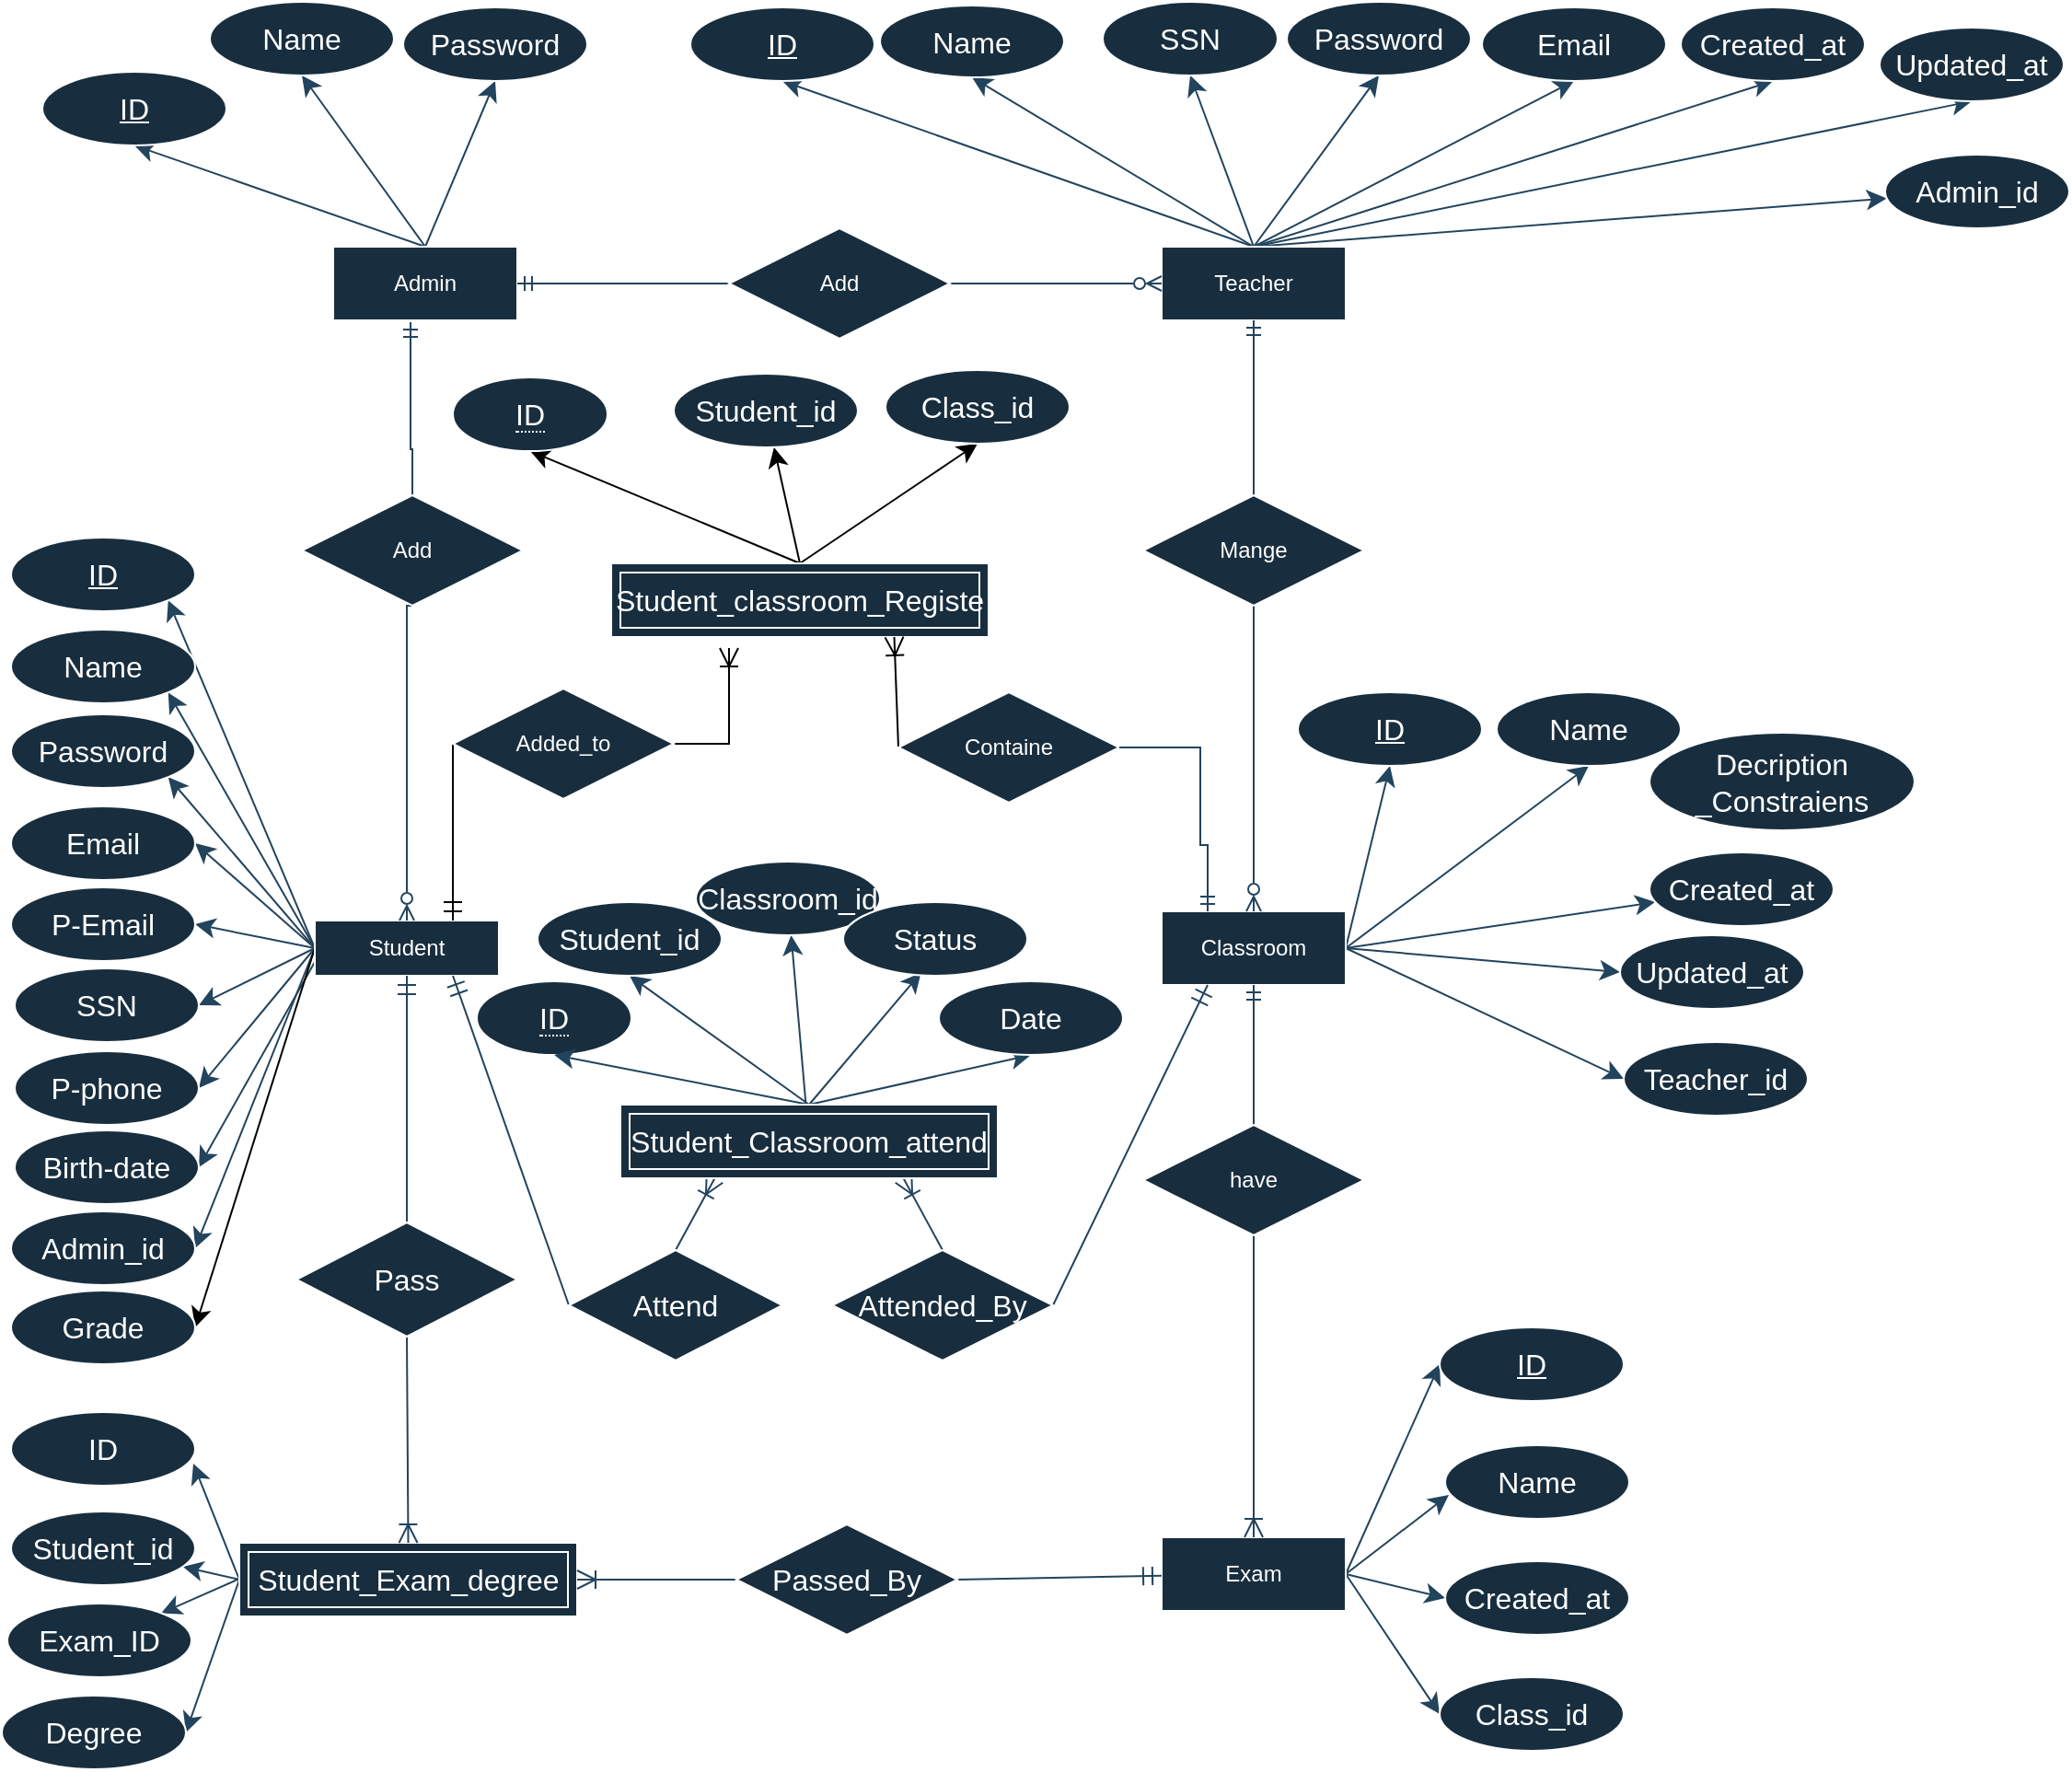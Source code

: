 <mxfile version="21.7.5" type="device">
  <diagram name="Page-1" id="ki80xvuVTA4Wat7xEaxZ">
    <mxGraphModel dx="1264" dy="958" grid="0" gridSize="10" guides="1" tooltips="1" connect="1" arrows="1" fold="1" page="0" pageScale="1" pageWidth="850" pageHeight="1100" math="0" shadow="0">
      <root>
        <mxCell id="0" />
        <mxCell id="1" parent="0" />
        <mxCell id="7leiIgMVlhFr_THYciTA-1" style="edgeStyle=none;curved=1;rounded=0;orthogonalLoop=1;jettySize=auto;html=1;exitX=0.5;exitY=0;exitDx=0;exitDy=0;entryX=0.5;entryY=1;entryDx=0;entryDy=0;fontSize=12;startSize=8;endSize=8;labelBackgroundColor=none;strokeColor=#23445D;fontColor=default;" edge="1" parent="1" source="7leiIgMVlhFr_THYciTA-4" target="7leiIgMVlhFr_THYciTA-48">
          <mxGeometry relative="1" as="geometry">
            <mxPoint x="221" y="-39" as="sourcePoint" />
            <mxPoint x="86" y="-95" as="targetPoint" />
          </mxGeometry>
        </mxCell>
        <mxCell id="7leiIgMVlhFr_THYciTA-2" style="edgeStyle=none;curved=1;rounded=0;orthogonalLoop=1;jettySize=auto;html=1;exitX=0.5;exitY=0;exitDx=0;exitDy=0;fontSize=12;startSize=8;endSize=8;entryX=0.5;entryY=1;entryDx=0;entryDy=0;labelBackgroundColor=none;strokeColor=#23445D;fontColor=default;" edge="1" parent="1" source="7leiIgMVlhFr_THYciTA-4" target="7leiIgMVlhFr_THYciTA-49">
          <mxGeometry relative="1" as="geometry">
            <mxPoint x="176" y="-116" as="targetPoint" />
          </mxGeometry>
        </mxCell>
        <mxCell id="7leiIgMVlhFr_THYciTA-3" style="edgeStyle=none;curved=1;rounded=0;orthogonalLoop=1;jettySize=auto;html=1;exitX=0.5;exitY=0;exitDx=0;exitDy=0;entryX=0.5;entryY=1;entryDx=0;entryDy=0;fontSize=12;startSize=8;endSize=8;labelBackgroundColor=none;strokeColor=#23445D;fontColor=default;" edge="1" parent="1" source="7leiIgMVlhFr_THYciTA-4" target="7leiIgMVlhFr_THYciTA-50">
          <mxGeometry relative="1" as="geometry" />
        </mxCell>
        <mxCell id="7leiIgMVlhFr_THYciTA-4" value="Admin" style="whiteSpace=wrap;html=1;align=center;labelBackgroundColor=none;fillColor=#182E3E;strokeColor=#FFFFFF;fontColor=#FFFFFF;" vertex="1" parent="1">
          <mxGeometry x="160" y="-49" width="100" height="40" as="geometry" />
        </mxCell>
        <mxCell id="7leiIgMVlhFr_THYciTA-5" style="edgeStyle=none;curved=1;rounded=0;orthogonalLoop=1;jettySize=auto;html=1;exitX=0.5;exitY=0;exitDx=0;exitDy=0;entryX=0.5;entryY=1;entryDx=0;entryDy=0;fontSize=12;startSize=8;endSize=8;labelBackgroundColor=none;strokeColor=#23445D;fontColor=default;" edge="1" parent="1" source="7leiIgMVlhFr_THYciTA-13" target="7leiIgMVlhFr_THYciTA-51">
          <mxGeometry relative="1" as="geometry" />
        </mxCell>
        <mxCell id="7leiIgMVlhFr_THYciTA-6" style="edgeStyle=none;curved=1;rounded=0;orthogonalLoop=1;jettySize=auto;html=1;exitX=0.5;exitY=0;exitDx=0;exitDy=0;entryX=0.5;entryY=1;entryDx=0;entryDy=0;fontSize=12;startSize=8;endSize=8;labelBackgroundColor=none;strokeColor=#23445D;fontColor=default;" edge="1" parent="1" source="7leiIgMVlhFr_THYciTA-13" target="7leiIgMVlhFr_THYciTA-52">
          <mxGeometry relative="1" as="geometry" />
        </mxCell>
        <mxCell id="7leiIgMVlhFr_THYciTA-7" style="edgeStyle=none;curved=1;rounded=0;orthogonalLoop=1;jettySize=auto;html=1;exitX=0.5;exitY=0;exitDx=0;exitDy=0;entryX=0.5;entryY=1;entryDx=0;entryDy=0;fontSize=12;startSize=8;endSize=8;labelBackgroundColor=none;strokeColor=#23445D;fontColor=default;" edge="1" parent="1" source="7leiIgMVlhFr_THYciTA-13" target="7leiIgMVlhFr_THYciTA-53">
          <mxGeometry relative="1" as="geometry" />
        </mxCell>
        <mxCell id="7leiIgMVlhFr_THYciTA-8" style="edgeStyle=none;curved=1;rounded=0;orthogonalLoop=1;jettySize=auto;html=1;exitX=0.5;exitY=0;exitDx=0;exitDy=0;entryX=0.5;entryY=1;entryDx=0;entryDy=0;fontSize=12;startSize=8;endSize=8;labelBackgroundColor=none;strokeColor=#23445D;fontColor=default;" edge="1" parent="1" source="7leiIgMVlhFr_THYciTA-13" target="7leiIgMVlhFr_THYciTA-54">
          <mxGeometry relative="1" as="geometry" />
        </mxCell>
        <mxCell id="7leiIgMVlhFr_THYciTA-9" style="edgeStyle=none;curved=1;rounded=0;orthogonalLoop=1;jettySize=auto;html=1;exitX=0.5;exitY=0;exitDx=0;exitDy=0;entryX=0.5;entryY=1;entryDx=0;entryDy=0;fontSize=12;startSize=8;endSize=8;labelBackgroundColor=none;strokeColor=#23445D;fontColor=default;" edge="1" parent="1" source="7leiIgMVlhFr_THYciTA-13" target="7leiIgMVlhFr_THYciTA-55">
          <mxGeometry relative="1" as="geometry" />
        </mxCell>
        <mxCell id="7leiIgMVlhFr_THYciTA-10" style="edgeStyle=none;curved=1;rounded=0;orthogonalLoop=1;jettySize=auto;html=1;exitX=0.5;exitY=0;exitDx=0;exitDy=0;entryX=0.5;entryY=1;entryDx=0;entryDy=0;fontSize=12;startSize=8;endSize=8;labelBackgroundColor=none;strokeColor=#23445D;fontColor=default;" edge="1" parent="1" source="7leiIgMVlhFr_THYciTA-13" target="7leiIgMVlhFr_THYciTA-56">
          <mxGeometry relative="1" as="geometry" />
        </mxCell>
        <mxCell id="7leiIgMVlhFr_THYciTA-11" style="edgeStyle=none;curved=1;rounded=0;orthogonalLoop=1;jettySize=auto;html=1;exitX=0.5;exitY=0;exitDx=0;exitDy=0;fontSize=12;startSize=8;endSize=8;entryX=0.5;entryY=1;entryDx=0;entryDy=0;labelBackgroundColor=none;strokeColor=#23445D;fontColor=default;" edge="1" parent="1" source="7leiIgMVlhFr_THYciTA-13" target="7leiIgMVlhFr_THYciTA-57">
          <mxGeometry relative="1" as="geometry">
            <mxPoint x="1099" y="-138" as="targetPoint" />
          </mxGeometry>
        </mxCell>
        <mxCell id="7leiIgMVlhFr_THYciTA-12" style="edgeStyle=none;curved=1;rounded=0;orthogonalLoop=1;jettySize=auto;html=1;exitX=0.5;exitY=0;exitDx=0;exitDy=0;strokeColor=#23445D;fontSize=12;startSize=8;endSize=8;" edge="1" parent="1" source="7leiIgMVlhFr_THYciTA-13" target="7leiIgMVlhFr_THYciTA-107">
          <mxGeometry relative="1" as="geometry" />
        </mxCell>
        <mxCell id="7leiIgMVlhFr_THYciTA-13" value="Teacher" style="whiteSpace=wrap;html=1;align=center;labelBackgroundColor=none;fillColor=#182E3E;strokeColor=#FFFFFF;fontColor=#FFFFFF;" vertex="1" parent="1">
          <mxGeometry x="610" y="-49" width="100" height="40" as="geometry" />
        </mxCell>
        <mxCell id="7leiIgMVlhFr_THYciTA-14" style="edgeStyle=none;curved=1;rounded=0;orthogonalLoop=1;jettySize=auto;html=1;exitX=0;exitY=0.5;exitDx=0;exitDy=0;entryX=1;entryY=1;entryDx=0;entryDy=0;fontSize=12;startSize=8;endSize=8;labelBackgroundColor=none;strokeColor=#23445D;fontColor=default;" edge="1" parent="1" source="7leiIgMVlhFr_THYciTA-24" target="7leiIgMVlhFr_THYciTA-91">
          <mxGeometry relative="1" as="geometry" />
        </mxCell>
        <mxCell id="7leiIgMVlhFr_THYciTA-15" style="edgeStyle=none;curved=1;rounded=0;orthogonalLoop=1;jettySize=auto;html=1;exitX=0;exitY=0.5;exitDx=0;exitDy=0;entryX=1;entryY=1;entryDx=0;entryDy=0;fontSize=12;startSize=8;endSize=8;labelBackgroundColor=none;strokeColor=#23445D;fontColor=default;" edge="1" parent="1" source="7leiIgMVlhFr_THYciTA-24" target="7leiIgMVlhFr_THYciTA-92">
          <mxGeometry relative="1" as="geometry" />
        </mxCell>
        <mxCell id="7leiIgMVlhFr_THYciTA-16" style="edgeStyle=none;curved=1;rounded=0;orthogonalLoop=1;jettySize=auto;html=1;exitX=0;exitY=0.5;exitDx=0;exitDy=0;entryX=1;entryY=1;entryDx=0;entryDy=0;fontSize=12;startSize=8;endSize=8;labelBackgroundColor=none;strokeColor=#23445D;fontColor=default;" edge="1" parent="1" source="7leiIgMVlhFr_THYciTA-24" target="7leiIgMVlhFr_THYciTA-93">
          <mxGeometry relative="1" as="geometry" />
        </mxCell>
        <mxCell id="7leiIgMVlhFr_THYciTA-17" style="edgeStyle=none;curved=1;rounded=0;orthogonalLoop=1;jettySize=auto;html=1;exitX=0;exitY=0.5;exitDx=0;exitDy=0;entryX=1;entryY=0.5;entryDx=0;entryDy=0;fontSize=12;startSize=8;endSize=8;labelBackgroundColor=none;strokeColor=#23445D;fontColor=default;" edge="1" parent="1" source="7leiIgMVlhFr_THYciTA-24" target="7leiIgMVlhFr_THYciTA-94">
          <mxGeometry relative="1" as="geometry" />
        </mxCell>
        <mxCell id="7leiIgMVlhFr_THYciTA-18" style="edgeStyle=none;curved=1;rounded=0;orthogonalLoop=1;jettySize=auto;html=1;exitX=0;exitY=0.5;exitDx=0;exitDy=0;entryX=1;entryY=0.5;entryDx=0;entryDy=0;fontSize=12;startSize=8;endSize=8;labelBackgroundColor=none;strokeColor=#23445D;fontColor=default;" edge="1" parent="1" source="7leiIgMVlhFr_THYciTA-24" target="7leiIgMVlhFr_THYciTA-95">
          <mxGeometry relative="1" as="geometry" />
        </mxCell>
        <mxCell id="7leiIgMVlhFr_THYciTA-19" style="edgeStyle=none;curved=1;rounded=0;orthogonalLoop=1;jettySize=auto;html=1;exitX=0;exitY=0.5;exitDx=0;exitDy=0;entryX=1;entryY=0.5;entryDx=0;entryDy=0;fontSize=12;startSize=8;endSize=8;labelBackgroundColor=none;strokeColor=#23445D;fontColor=default;" edge="1" parent="1" source="7leiIgMVlhFr_THYciTA-24" target="7leiIgMVlhFr_THYciTA-96">
          <mxGeometry relative="1" as="geometry" />
        </mxCell>
        <mxCell id="7leiIgMVlhFr_THYciTA-20" style="edgeStyle=none;curved=1;rounded=0;orthogonalLoop=1;jettySize=auto;html=1;exitX=0;exitY=0.5;exitDx=0;exitDy=0;entryX=1;entryY=0.5;entryDx=0;entryDy=0;fontSize=12;startSize=8;endSize=8;labelBackgroundColor=none;strokeColor=#23445D;fontColor=default;" edge="1" parent="1" source="7leiIgMVlhFr_THYciTA-24" target="7leiIgMVlhFr_THYciTA-97">
          <mxGeometry relative="1" as="geometry" />
        </mxCell>
        <mxCell id="7leiIgMVlhFr_THYciTA-21" style="edgeStyle=none;curved=1;rounded=0;orthogonalLoop=1;jettySize=auto;html=1;exitX=0;exitY=0.75;exitDx=0;exitDy=0;fontSize=12;startSize=8;endSize=8;entryX=1;entryY=0.5;entryDx=0;entryDy=0;labelBackgroundColor=none;strokeColor=#23445D;fontColor=default;" edge="1" parent="1" source="7leiIgMVlhFr_THYciTA-24" target="7leiIgMVlhFr_THYciTA-98">
          <mxGeometry relative="1" as="geometry" />
        </mxCell>
        <mxCell id="7leiIgMVlhFr_THYciTA-22" style="edgeStyle=none;curved=1;rounded=0;orthogonalLoop=1;jettySize=auto;html=1;exitX=0;exitY=0.5;exitDx=0;exitDy=0;entryX=1;entryY=0.5;entryDx=0;entryDy=0;strokeColor=#23445D;fontSize=12;startSize=8;endSize=8;" edge="1" parent="1" source="7leiIgMVlhFr_THYciTA-24" target="7leiIgMVlhFr_THYciTA-108">
          <mxGeometry relative="1" as="geometry" />
        </mxCell>
        <mxCell id="7leiIgMVlhFr_THYciTA-23" style="edgeStyle=none;curved=1;rounded=0;orthogonalLoop=1;jettySize=auto;html=1;exitX=0;exitY=0.5;exitDx=0;exitDy=0;entryX=1;entryY=0.5;entryDx=0;entryDy=0;fontSize=12;startSize=8;endSize=8;" edge="1" parent="1" source="7leiIgMVlhFr_THYciTA-24" target="7leiIgMVlhFr_THYciTA-123">
          <mxGeometry relative="1" as="geometry" />
        </mxCell>
        <mxCell id="7leiIgMVlhFr_THYciTA-24" value="Student" style="whiteSpace=wrap;html=1;align=center;labelBackgroundColor=none;fillColor=#182E3E;strokeColor=#FFFFFF;fontColor=#FFFFFF;" vertex="1" parent="1">
          <mxGeometry x="150" y="317" width="100" height="30" as="geometry" />
        </mxCell>
        <mxCell id="7leiIgMVlhFr_THYciTA-25" style="edgeStyle=none;curved=1;rounded=0;orthogonalLoop=1;jettySize=auto;html=1;exitX=1;exitY=0.5;exitDx=0;exitDy=0;entryX=0.5;entryY=1;entryDx=0;entryDy=0;fontSize=12;startSize=8;endSize=8;labelBackgroundColor=none;strokeColor=#23445D;fontColor=default;" edge="1" parent="1" source="7leiIgMVlhFr_THYciTA-30" target="7leiIgMVlhFr_THYciTA-58">
          <mxGeometry relative="1" as="geometry" />
        </mxCell>
        <mxCell id="7leiIgMVlhFr_THYciTA-26" style="edgeStyle=none;curved=1;rounded=0;orthogonalLoop=1;jettySize=auto;html=1;exitX=1;exitY=0.5;exitDx=0;exitDy=0;entryX=0.5;entryY=1;entryDx=0;entryDy=0;fontSize=12;startSize=8;endSize=8;labelBackgroundColor=none;strokeColor=#23445D;fontColor=default;" edge="1" parent="1" source="7leiIgMVlhFr_THYciTA-30" target="7leiIgMVlhFr_THYciTA-59">
          <mxGeometry relative="1" as="geometry" />
        </mxCell>
        <mxCell id="7leiIgMVlhFr_THYciTA-27" style="edgeStyle=none;curved=1;rounded=0;orthogonalLoop=1;jettySize=auto;html=1;exitX=1;exitY=0.5;exitDx=0;exitDy=0;fontSize=12;startSize=8;endSize=8;labelBackgroundColor=none;strokeColor=#23445D;fontColor=default;" edge="1" parent="1" source="7leiIgMVlhFr_THYciTA-30" target="7leiIgMVlhFr_THYciTA-60">
          <mxGeometry relative="1" as="geometry" />
        </mxCell>
        <mxCell id="7leiIgMVlhFr_THYciTA-28" style="edgeStyle=none;curved=1;rounded=0;orthogonalLoop=1;jettySize=auto;html=1;exitX=1;exitY=0.5;exitDx=0;exitDy=0;entryX=0;entryY=0.5;entryDx=0;entryDy=0;fontSize=12;startSize=8;endSize=8;labelBackgroundColor=none;strokeColor=#23445D;fontColor=default;" edge="1" parent="1" source="7leiIgMVlhFr_THYciTA-30" target="7leiIgMVlhFr_THYciTA-61">
          <mxGeometry relative="1" as="geometry" />
        </mxCell>
        <mxCell id="7leiIgMVlhFr_THYciTA-29" style="edgeStyle=none;curved=1;rounded=0;orthogonalLoop=1;jettySize=auto;html=1;exitX=1;exitY=0.5;exitDx=0;exitDy=0;entryX=0;entryY=0.5;entryDx=0;entryDy=0;strokeColor=#23445D;fontSize=12;startSize=8;endSize=8;" edge="1" parent="1" source="7leiIgMVlhFr_THYciTA-30" target="7leiIgMVlhFr_THYciTA-106">
          <mxGeometry relative="1" as="geometry" />
        </mxCell>
        <mxCell id="7leiIgMVlhFr_THYciTA-30" value="Classroom" style="whiteSpace=wrap;html=1;align=center;labelBackgroundColor=none;fillColor=#182E3E;strokeColor=#FFFFFF;fontColor=#FFFFFF;" vertex="1" parent="1">
          <mxGeometry x="610" y="312" width="100" height="40" as="geometry" />
        </mxCell>
        <mxCell id="7leiIgMVlhFr_THYciTA-31" style="edgeStyle=none;curved=1;rounded=0;orthogonalLoop=1;jettySize=auto;html=1;exitX=1;exitY=0.5;exitDx=0;exitDy=0;entryX=0;entryY=0.5;entryDx=0;entryDy=0;strokeColor=#23445D;fontSize=12;startSize=8;endSize=8;" edge="1" parent="1" source="7leiIgMVlhFr_THYciTA-35" target="7leiIgMVlhFr_THYciTA-103">
          <mxGeometry relative="1" as="geometry" />
        </mxCell>
        <mxCell id="7leiIgMVlhFr_THYciTA-32" style="edgeStyle=none;curved=1;rounded=0;orthogonalLoop=1;jettySize=auto;html=1;exitX=1;exitY=0.5;exitDx=0;exitDy=0;entryX=0.02;entryY=0.675;entryDx=0;entryDy=0;entryPerimeter=0;strokeColor=#23445D;fontSize=12;startSize=8;endSize=8;" edge="1" parent="1" source="7leiIgMVlhFr_THYciTA-35" target="7leiIgMVlhFr_THYciTA-104">
          <mxGeometry relative="1" as="geometry" />
        </mxCell>
        <mxCell id="7leiIgMVlhFr_THYciTA-33" style="edgeStyle=none;curved=1;rounded=0;orthogonalLoop=1;jettySize=auto;html=1;exitX=1;exitY=0.5;exitDx=0;exitDy=0;entryX=0;entryY=0.5;entryDx=0;entryDy=0;strokeColor=#23445D;fontSize=12;startSize=8;endSize=8;" edge="1" parent="1" source="7leiIgMVlhFr_THYciTA-35" target="7leiIgMVlhFr_THYciTA-105">
          <mxGeometry relative="1" as="geometry" />
        </mxCell>
        <mxCell id="7leiIgMVlhFr_THYciTA-34" style="edgeStyle=none;curved=1;rounded=0;orthogonalLoop=1;jettySize=auto;html=1;exitX=1;exitY=0.5;exitDx=0;exitDy=0;entryX=0;entryY=0.5;entryDx=0;entryDy=0;strokeColor=#23445D;fontSize=12;startSize=8;endSize=8;" edge="1" parent="1" source="7leiIgMVlhFr_THYciTA-35" target="7leiIgMVlhFr_THYciTA-109">
          <mxGeometry relative="1" as="geometry" />
        </mxCell>
        <mxCell id="7leiIgMVlhFr_THYciTA-35" value="Exam" style="whiteSpace=wrap;html=1;align=center;labelBackgroundColor=none;fillColor=#182E3E;strokeColor=#FFFFFF;fontColor=#FFFFFF;" vertex="1" parent="1">
          <mxGeometry x="610" y="652" width="100" height="40" as="geometry" />
        </mxCell>
        <mxCell id="7leiIgMVlhFr_THYciTA-36" style="edgeStyle=orthogonalEdgeStyle;rounded=0;orthogonalLoop=1;jettySize=auto;html=1;exitX=0;exitY=0.5;exitDx=0;exitDy=0;endArrow=ERmandOne;endFill=0;labelBackgroundColor=none;strokeColor=#23445D;fontColor=default;" edge="1" parent="1" source="7leiIgMVlhFr_THYciTA-38" target="7leiIgMVlhFr_THYciTA-4">
          <mxGeometry relative="1" as="geometry" />
        </mxCell>
        <mxCell id="7leiIgMVlhFr_THYciTA-37" style="edgeStyle=orthogonalEdgeStyle;rounded=0;orthogonalLoop=1;jettySize=auto;html=1;exitX=1;exitY=0.5;exitDx=0;exitDy=0;endArrow=ERzeroToMany;endFill=0;labelBackgroundColor=none;strokeColor=#23445D;fontColor=default;" edge="1" parent="1" source="7leiIgMVlhFr_THYciTA-38" target="7leiIgMVlhFr_THYciTA-13">
          <mxGeometry relative="1" as="geometry" />
        </mxCell>
        <mxCell id="7leiIgMVlhFr_THYciTA-38" value="Add" style="shape=rhombus;perimeter=rhombusPerimeter;whiteSpace=wrap;html=1;align=center;labelBackgroundColor=none;fillColor=#182E3E;strokeColor=#FFFFFF;fontColor=#FFFFFF;" vertex="1" parent="1">
          <mxGeometry x="375" y="-59" width="120" height="60" as="geometry" />
        </mxCell>
        <mxCell id="7leiIgMVlhFr_THYciTA-39" style="edgeStyle=orthogonalEdgeStyle;rounded=0;orthogonalLoop=1;jettySize=auto;html=1;exitX=0.5;exitY=0;exitDx=0;exitDy=0;endArrow=ERmandOne;endFill=0;entryX=0.42;entryY=1.025;entryDx=0;entryDy=0;entryPerimeter=0;labelBackgroundColor=none;strokeColor=#23445D;fontColor=default;" edge="1" parent="1" source="7leiIgMVlhFr_THYciTA-41" target="7leiIgMVlhFr_THYciTA-4">
          <mxGeometry relative="1" as="geometry">
            <mxPoint x="35" y="260" as="targetPoint" />
            <Array as="points">
              <mxPoint x="202" y="61" />
            </Array>
          </mxGeometry>
        </mxCell>
        <mxCell id="7leiIgMVlhFr_THYciTA-40" style="edgeStyle=orthogonalEdgeStyle;rounded=0;orthogonalLoop=1;jettySize=auto;html=1;exitX=0.5;exitY=1;exitDx=0;exitDy=0;endArrow=ERzeroToMany;endFill=0;entryX=0.5;entryY=0;entryDx=0;entryDy=0;labelBackgroundColor=none;strokeColor=#23445D;fontColor=default;" edge="1" parent="1" source="7leiIgMVlhFr_THYciTA-41" target="7leiIgMVlhFr_THYciTA-24">
          <mxGeometry relative="1" as="geometry">
            <mxPoint x="270" y="269" as="targetPoint" />
            <Array as="points">
              <mxPoint x="200" y="251" />
              <mxPoint x="200" y="251" />
            </Array>
          </mxGeometry>
        </mxCell>
        <mxCell id="7leiIgMVlhFr_THYciTA-41" value="Add" style="shape=rhombus;perimeter=rhombusPerimeter;whiteSpace=wrap;html=1;align=center;labelBackgroundColor=none;fillColor=#182E3E;strokeColor=#FFFFFF;fontColor=#FFFFFF;" vertex="1" parent="1">
          <mxGeometry x="143" y="86" width="120" height="60" as="geometry" />
        </mxCell>
        <mxCell id="7leiIgMVlhFr_THYciTA-42" style="edgeStyle=orthogonalEdgeStyle;rounded=0;orthogonalLoop=1;jettySize=auto;html=1;exitX=0.5;exitY=0;exitDx=0;exitDy=0;entryX=0.5;entryY=1;entryDx=0;entryDy=0;endArrow=ERmandOne;endFill=0;labelBackgroundColor=none;strokeColor=#23445D;fontColor=default;" edge="1" parent="1" source="7leiIgMVlhFr_THYciTA-44" target="7leiIgMVlhFr_THYciTA-13">
          <mxGeometry relative="1" as="geometry">
            <mxPoint x="660" y="31" as="sourcePoint" />
          </mxGeometry>
        </mxCell>
        <mxCell id="7leiIgMVlhFr_THYciTA-43" style="edgeStyle=orthogonalEdgeStyle;rounded=0;orthogonalLoop=1;jettySize=auto;html=1;exitX=0.5;exitY=1;exitDx=0;exitDy=0;entryX=0.5;entryY=0;entryDx=0;entryDy=0;endArrow=ERzeroToMany;endFill=0;labelBackgroundColor=none;strokeColor=#23445D;fontColor=default;" edge="1" parent="1" source="7leiIgMVlhFr_THYciTA-44" target="7leiIgMVlhFr_THYciTA-30">
          <mxGeometry relative="1" as="geometry" />
        </mxCell>
        <mxCell id="7leiIgMVlhFr_THYciTA-44" value="Mange" style="shape=rhombus;perimeter=rhombusPerimeter;whiteSpace=wrap;html=1;align=center;labelBackgroundColor=none;fillColor=#182E3E;strokeColor=#FFFFFF;fontColor=#FFFFFF;" vertex="1" parent="1">
          <mxGeometry x="600" y="86" width="120" height="60" as="geometry" />
        </mxCell>
        <mxCell id="7leiIgMVlhFr_THYciTA-45" style="edgeStyle=orthogonalEdgeStyle;rounded=0;orthogonalLoop=1;jettySize=auto;html=1;exitX=0.5;exitY=0;exitDx=0;exitDy=0;endArrow=ERmandOne;endFill=0;labelBackgroundColor=none;strokeColor=#23445D;fontColor=default;" edge="1" parent="1" source="7leiIgMVlhFr_THYciTA-47">
          <mxGeometry relative="1" as="geometry">
            <mxPoint x="660" y="352" as="targetPoint" />
          </mxGeometry>
        </mxCell>
        <mxCell id="7leiIgMVlhFr_THYciTA-46" style="edgeStyle=none;curved=1;rounded=0;orthogonalLoop=1;jettySize=auto;html=1;exitX=0.5;exitY=1;exitDx=0;exitDy=0;fontSize=12;startSize=8;endSize=8;endArrow=ERoneToMany;endFill=0;labelBackgroundColor=none;strokeColor=#23445D;fontColor=default;" edge="1" parent="1" source="7leiIgMVlhFr_THYciTA-47" target="7leiIgMVlhFr_THYciTA-35">
          <mxGeometry relative="1" as="geometry" />
        </mxCell>
        <mxCell id="7leiIgMVlhFr_THYciTA-47" value="have" style="shape=rhombus;perimeter=rhombusPerimeter;whiteSpace=wrap;html=1;align=center;labelBackgroundColor=none;fillColor=#182E3E;strokeColor=#FFFFFF;fontColor=#FFFFFF;" vertex="1" parent="1">
          <mxGeometry x="600" y="428" width="120" height="60" as="geometry" />
        </mxCell>
        <mxCell id="7leiIgMVlhFr_THYciTA-48" value="ID" style="ellipse;whiteSpace=wrap;html=1;align=center;fontStyle=4;fontSize=16;labelBackgroundColor=none;fillColor=#182E3E;strokeColor=#FFFFFF;fontColor=#FFFFFF;" vertex="1" parent="1">
          <mxGeometry x="2" y="-144" width="100" height="40" as="geometry" />
        </mxCell>
        <mxCell id="7leiIgMVlhFr_THYciTA-49" value="Name" style="ellipse;whiteSpace=wrap;html=1;align=center;fontSize=16;labelBackgroundColor=none;fillColor=#182E3E;strokeColor=#FFFFFF;fontColor=#FFFFFF;" vertex="1" parent="1">
          <mxGeometry x="93" y="-182" width="100" height="40" as="geometry" />
        </mxCell>
        <mxCell id="7leiIgMVlhFr_THYciTA-50" value="Password" style="ellipse;whiteSpace=wrap;html=1;align=center;fontSize=16;labelBackgroundColor=none;fillColor=#182E3E;strokeColor=#FFFFFF;fontColor=#FFFFFF;" vertex="1" parent="1">
          <mxGeometry x="198" y="-179" width="100" height="40" as="geometry" />
        </mxCell>
        <mxCell id="7leiIgMVlhFr_THYciTA-51" value="ID" style="ellipse;whiteSpace=wrap;html=1;align=center;fontStyle=4;fontSize=16;labelBackgroundColor=none;fillColor=#182E3E;strokeColor=#FFFFFF;fontColor=#FFFFFF;" vertex="1" parent="1">
          <mxGeometry x="354" y="-179" width="100" height="40" as="geometry" />
        </mxCell>
        <mxCell id="7leiIgMVlhFr_THYciTA-52" value="Name" style="ellipse;whiteSpace=wrap;html=1;align=center;fontSize=16;labelBackgroundColor=none;fillColor=#182E3E;strokeColor=#FFFFFF;fontColor=#FFFFFF;" vertex="1" parent="1">
          <mxGeometry x="457" y="-180" width="100" height="39" as="geometry" />
        </mxCell>
        <mxCell id="7leiIgMVlhFr_THYciTA-53" value="SSN" style="ellipse;whiteSpace=wrap;html=1;align=center;fontSize=16;labelBackgroundColor=none;fillColor=#182E3E;strokeColor=#FFFFFF;fontColor=#FFFFFF;" vertex="1" parent="1">
          <mxGeometry x="578" y="-182" width="95" height="40" as="geometry" />
        </mxCell>
        <mxCell id="7leiIgMVlhFr_THYciTA-54" value="Password" style="ellipse;whiteSpace=wrap;html=1;align=center;fontSize=16;labelBackgroundColor=none;fillColor=#182E3E;strokeColor=#FFFFFF;fontColor=#FFFFFF;" vertex="1" parent="1">
          <mxGeometry x="678" y="-182" width="100" height="40" as="geometry" />
        </mxCell>
        <mxCell id="7leiIgMVlhFr_THYciTA-55" value="Email" style="ellipse;whiteSpace=wrap;html=1;align=center;fontSize=16;labelBackgroundColor=none;fillColor=#182E3E;strokeColor=#FFFFFF;fontColor=#FFFFFF;" vertex="1" parent="1">
          <mxGeometry x="784" y="-179" width="100" height="40" as="geometry" />
        </mxCell>
        <mxCell id="7leiIgMVlhFr_THYciTA-56" value="Created_at" style="ellipse;whiteSpace=wrap;html=1;align=center;fontSize=16;labelBackgroundColor=none;fillColor=#182E3E;strokeColor=#FFFFFF;fontColor=#FFFFFF;" vertex="1" parent="1">
          <mxGeometry x="892" y="-179" width="100" height="40" as="geometry" />
        </mxCell>
        <mxCell id="7leiIgMVlhFr_THYciTA-57" value="Updated_at" style="ellipse;whiteSpace=wrap;html=1;align=center;fontSize=16;labelBackgroundColor=none;fillColor=#182E3E;strokeColor=#FFFFFF;fontColor=#FFFFFF;" vertex="1" parent="1">
          <mxGeometry x="1000" y="-168" width="100" height="40" as="geometry" />
        </mxCell>
        <mxCell id="7leiIgMVlhFr_THYciTA-58" value="ID" style="ellipse;whiteSpace=wrap;html=1;align=center;fontStyle=4;fontSize=16;labelBackgroundColor=none;fillColor=#182E3E;strokeColor=#FFFFFF;fontColor=#FFFFFF;" vertex="1" parent="1">
          <mxGeometry x="684" y="193" width="100" height="40" as="geometry" />
        </mxCell>
        <mxCell id="7leiIgMVlhFr_THYciTA-59" value="Name" style="ellipse;whiteSpace=wrap;html=1;align=center;fontSize=16;labelBackgroundColor=none;fillColor=#182E3E;strokeColor=#FFFFFF;fontColor=#FFFFFF;" vertex="1" parent="1">
          <mxGeometry x="792" y="193" width="100" height="40" as="geometry" />
        </mxCell>
        <mxCell id="7leiIgMVlhFr_THYciTA-60" value="Created_at" style="ellipse;whiteSpace=wrap;html=1;align=center;fontSize=16;labelBackgroundColor=none;fillColor=#182E3E;strokeColor=#FFFFFF;fontColor=#FFFFFF;" vertex="1" parent="1">
          <mxGeometry x="875" y="280" width="100" height="40" as="geometry" />
        </mxCell>
        <mxCell id="7leiIgMVlhFr_THYciTA-61" value="Updated_at" style="ellipse;whiteSpace=wrap;html=1;align=center;fontSize=16;labelBackgroundColor=none;fillColor=#182E3E;strokeColor=#FFFFFF;fontColor=#FFFFFF;" vertex="1" parent="1">
          <mxGeometry x="859" y="325" width="100" height="40" as="geometry" />
        </mxCell>
        <mxCell id="7leiIgMVlhFr_THYciTA-62" value="Decription _Constraiens" style="ellipse;whiteSpace=wrap;html=1;align=center;fontSize=16;labelBackgroundColor=none;fillColor=#182E3E;strokeColor=#FFFFFF;fontColor=#FFFFFF;" vertex="1" parent="1">
          <mxGeometry x="875" y="215" width="144" height="53" as="geometry" />
        </mxCell>
        <mxCell id="7leiIgMVlhFr_THYciTA-63" style="edgeStyle=none;curved=1;rounded=0;orthogonalLoop=1;jettySize=auto;html=1;exitX=0.5;exitY=0;exitDx=0;exitDy=0;fontSize=12;startSize=8;endSize=8;endArrow=ERoneToMany;endFill=0;entryX=0.75;entryY=1;entryDx=0;entryDy=0;labelBackgroundColor=none;strokeColor=#23445D;fontColor=default;" edge="1" parent="1" source="7leiIgMVlhFr_THYciTA-65" target="7leiIgMVlhFr_THYciTA-75">
          <mxGeometry relative="1" as="geometry">
            <mxPoint x="495" y="239" as="targetPoint" />
          </mxGeometry>
        </mxCell>
        <mxCell id="7leiIgMVlhFr_THYciTA-64" style="edgeStyle=none;curved=1;rounded=0;orthogonalLoop=1;jettySize=auto;html=1;exitX=1;exitY=0.5;exitDx=0;exitDy=0;entryX=0.25;entryY=1;entryDx=0;entryDy=0;fontSize=12;startSize=8;endSize=8;endArrow=ERmandOne;endFill=0;labelBackgroundColor=none;strokeColor=#23445D;fontColor=default;" edge="1" parent="1" source="7leiIgMVlhFr_THYciTA-65" target="7leiIgMVlhFr_THYciTA-30">
          <mxGeometry relative="1" as="geometry" />
        </mxCell>
        <mxCell id="7leiIgMVlhFr_THYciTA-65" value="Attended_By" style="shape=rhombus;perimeter=rhombusPerimeter;whiteSpace=wrap;html=1;align=center;fontSize=16;labelBackgroundColor=none;fillColor=#182E3E;strokeColor=#FFFFFF;fontColor=#FFFFFF;" vertex="1" parent="1">
          <mxGeometry x="431" y="496" width="120" height="60" as="geometry" />
        </mxCell>
        <mxCell id="7leiIgMVlhFr_THYciTA-66" style="edgeStyle=none;curved=1;rounded=0;orthogonalLoop=1;jettySize=auto;html=1;exitX=0;exitY=0.5;exitDx=0;exitDy=0;entryX=0.75;entryY=1;entryDx=0;entryDy=0;fontSize=12;startSize=8;endSize=8;endArrow=ERmandOne;endFill=0;labelBackgroundColor=none;strokeColor=#23445D;fontColor=default;" edge="1" parent="1" source="7leiIgMVlhFr_THYciTA-68" target="7leiIgMVlhFr_THYciTA-24">
          <mxGeometry relative="1" as="geometry" />
        </mxCell>
        <mxCell id="7leiIgMVlhFr_THYciTA-67" style="edgeStyle=none;curved=1;rounded=0;orthogonalLoop=1;jettySize=auto;html=1;exitX=0.5;exitY=0;exitDx=0;exitDy=0;fontSize=12;startSize=8;endSize=8;endArrow=ERoneToMany;endFill=0;labelBackgroundColor=none;strokeColor=#23445D;fontColor=default;entryX=0.25;entryY=1;entryDx=0;entryDy=0;" edge="1" parent="1" source="7leiIgMVlhFr_THYciTA-68" target="7leiIgMVlhFr_THYciTA-75">
          <mxGeometry relative="1" as="geometry">
            <mxPoint x="351" y="247" as="targetPoint" />
          </mxGeometry>
        </mxCell>
        <mxCell id="7leiIgMVlhFr_THYciTA-68" value="Attend" style="shape=rhombus;perimeter=rhombusPerimeter;whiteSpace=wrap;html=1;align=center;fontSize=16;labelBackgroundColor=none;fillColor=#182E3E;strokeColor=#FFFFFF;fontColor=#FFFFFF;" vertex="1" parent="1">
          <mxGeometry x="288" y="496" width="116" height="60" as="geometry" />
        </mxCell>
        <mxCell id="7leiIgMVlhFr_THYciTA-69" value="&lt;span style=&quot;border-bottom: 1px dotted&quot;&gt;ID&lt;/span&gt;" style="ellipse;whiteSpace=wrap;html=1;align=center;fontSize=16;labelBackgroundColor=none;fillColor=#182E3E;strokeColor=#FFFFFF;fontColor=#FFFFFF;" vertex="1" parent="1">
          <mxGeometry x="238" y="350" width="84" height="40" as="geometry" />
        </mxCell>
        <mxCell id="7leiIgMVlhFr_THYciTA-70" style="edgeStyle=none;curved=1;rounded=0;orthogonalLoop=1;jettySize=auto;html=1;exitX=0.5;exitY=0;exitDx=0;exitDy=0;entryX=0.5;entryY=1;entryDx=0;entryDy=0;fontSize=12;startSize=8;endSize=8;labelBackgroundColor=none;strokeColor=#23445D;fontColor=default;" edge="1" parent="1" source="7leiIgMVlhFr_THYciTA-75" target="7leiIgMVlhFr_THYciTA-69">
          <mxGeometry relative="1" as="geometry" />
        </mxCell>
        <mxCell id="7leiIgMVlhFr_THYciTA-71" value="" style="edgeStyle=none;curved=1;rounded=0;orthogonalLoop=1;jettySize=auto;html=1;fontSize=12;startSize=8;endSize=8;labelBackgroundColor=none;strokeColor=#23445D;fontColor=default;" edge="1" parent="1" source="7leiIgMVlhFr_THYciTA-75" target="7leiIgMVlhFr_THYciTA-76">
          <mxGeometry relative="1" as="geometry" />
        </mxCell>
        <mxCell id="7leiIgMVlhFr_THYciTA-72" style="edgeStyle=none;curved=1;rounded=0;orthogonalLoop=1;jettySize=auto;html=1;exitX=0.5;exitY=0;exitDx=0;exitDy=0;entryX=0.5;entryY=1;entryDx=0;entryDy=0;fontSize=12;startSize=8;endSize=8;labelBackgroundColor=none;strokeColor=#23445D;fontColor=default;" edge="1" parent="1" source="7leiIgMVlhFr_THYciTA-75" target="7leiIgMVlhFr_THYciTA-78">
          <mxGeometry relative="1" as="geometry" />
        </mxCell>
        <mxCell id="7leiIgMVlhFr_THYciTA-73" style="edgeStyle=none;curved=1;rounded=0;orthogonalLoop=1;jettySize=auto;html=1;exitX=0.5;exitY=0;exitDx=0;exitDy=0;entryX=0.423;entryY=0.958;entryDx=0;entryDy=0;entryPerimeter=0;fontSize=12;startSize=8;endSize=8;labelBackgroundColor=none;strokeColor=#23445D;fontColor=default;" edge="1" parent="1" source="7leiIgMVlhFr_THYciTA-75" target="7leiIgMVlhFr_THYciTA-79">
          <mxGeometry relative="1" as="geometry" />
        </mxCell>
        <mxCell id="7leiIgMVlhFr_THYciTA-74" style="edgeStyle=none;curved=1;rounded=0;orthogonalLoop=1;jettySize=auto;html=1;exitX=0.5;exitY=0;exitDx=0;exitDy=0;entryX=0.5;entryY=1;entryDx=0;entryDy=0;fontSize=12;startSize=8;endSize=8;labelBackgroundColor=none;strokeColor=#23445D;fontColor=default;" edge="1" parent="1" source="7leiIgMVlhFr_THYciTA-75" target="7leiIgMVlhFr_THYciTA-77">
          <mxGeometry relative="1" as="geometry" />
        </mxCell>
        <mxCell id="7leiIgMVlhFr_THYciTA-75" value="Student_Classroom_attend" style="shape=ext;margin=3;double=1;whiteSpace=wrap;html=1;align=center;fontSize=16;labelBackgroundColor=none;fillColor=#182E3E;strokeColor=#FFFFFF;fontColor=#FFFFFF;" vertex="1" parent="1">
          <mxGeometry x="316" y="417" width="205" height="40" as="geometry" />
        </mxCell>
        <mxCell id="7leiIgMVlhFr_THYciTA-76" value="Classroom_id" style="ellipse;whiteSpace=wrap;html=1;align=center;fontSize=16;labelBackgroundColor=none;fillColor=#182E3E;strokeColor=#FFFFFF;fontColor=#FFFFFF;" vertex="1" parent="1">
          <mxGeometry x="357" y="285" width="100" height="40" as="geometry" />
        </mxCell>
        <mxCell id="7leiIgMVlhFr_THYciTA-77" value="Date" style="ellipse;whiteSpace=wrap;html=1;align=center;fontSize=16;labelBackgroundColor=none;fillColor=#182E3E;strokeColor=#FFFFFF;fontColor=#FFFFFF;" vertex="1" parent="1">
          <mxGeometry x="489" y="350" width="100" height="40" as="geometry" />
        </mxCell>
        <mxCell id="7leiIgMVlhFr_THYciTA-78" value="Student_id" style="ellipse;whiteSpace=wrap;html=1;align=center;fontSize=16;labelBackgroundColor=none;fillColor=#182E3E;strokeColor=#FFFFFF;fontColor=#FFFFFF;" vertex="1" parent="1">
          <mxGeometry x="271" y="307" width="100" height="40" as="geometry" />
        </mxCell>
        <mxCell id="7leiIgMVlhFr_THYciTA-79" value="Status" style="ellipse;whiteSpace=wrap;html=1;align=center;fontSize=16;labelBackgroundColor=none;fillColor=#182E3E;strokeColor=#FFFFFF;fontColor=#FFFFFF;" vertex="1" parent="1">
          <mxGeometry x="437" y="307" width="100" height="40" as="geometry" />
        </mxCell>
        <mxCell id="7leiIgMVlhFr_THYciTA-80" style="edgeStyle=none;curved=1;rounded=0;orthogonalLoop=1;jettySize=auto;html=1;exitX=0;exitY=0.5;exitDx=0;exitDy=0;entryX=0.99;entryY=0.7;entryDx=0;entryDy=0;entryPerimeter=0;strokeColor=#23445D;fontSize=12;startSize=8;endSize=8;" edge="1" parent="1" source="7leiIgMVlhFr_THYciTA-84" target="7leiIgMVlhFr_THYciTA-99">
          <mxGeometry relative="1" as="geometry" />
        </mxCell>
        <mxCell id="7leiIgMVlhFr_THYciTA-81" value="" style="edgeStyle=none;curved=1;rounded=0;orthogonalLoop=1;jettySize=auto;html=1;strokeColor=#23445D;fontSize=12;startSize=8;endSize=8;" edge="1" parent="1" target="7leiIgMVlhFr_THYciTA-101">
          <mxGeometry relative="1" as="geometry">
            <mxPoint x="108" y="675" as="sourcePoint" />
          </mxGeometry>
        </mxCell>
        <mxCell id="7leiIgMVlhFr_THYciTA-82" style="edgeStyle=none;curved=1;rounded=0;orthogonalLoop=1;jettySize=auto;html=1;exitX=0;exitY=0.5;exitDx=0;exitDy=0;strokeColor=#23445D;fontSize=12;startSize=8;endSize=8;" edge="1" parent="1" source="7leiIgMVlhFr_THYciTA-84" target="7leiIgMVlhFr_THYciTA-100">
          <mxGeometry relative="1" as="geometry" />
        </mxCell>
        <mxCell id="7leiIgMVlhFr_THYciTA-83" style="edgeStyle=none;curved=1;rounded=0;orthogonalLoop=1;jettySize=auto;html=1;exitX=0;exitY=0.5;exitDx=0;exitDy=0;entryX=1;entryY=0.5;entryDx=0;entryDy=0;strokeColor=#23445D;fontSize=12;startSize=8;endSize=8;" edge="1" parent="1" source="7leiIgMVlhFr_THYciTA-84" target="7leiIgMVlhFr_THYciTA-102">
          <mxGeometry relative="1" as="geometry" />
        </mxCell>
        <mxCell id="7leiIgMVlhFr_THYciTA-84" value="Student_Exam_degree" style="shape=ext;margin=3;double=1;whiteSpace=wrap;html=1;align=center;fontSize=16;labelBackgroundColor=none;fillColor=#182E3E;strokeColor=#FFFFFF;fontColor=#FFFFFF;" vertex="1" parent="1">
          <mxGeometry x="109" y="655" width="183.5" height="40" as="geometry" />
        </mxCell>
        <mxCell id="7leiIgMVlhFr_THYciTA-85" style="edgeStyle=none;curved=1;rounded=0;orthogonalLoop=1;jettySize=auto;html=1;exitX=0.5;exitY=1;exitDx=0;exitDy=0;entryX=0.5;entryY=0;entryDx=0;entryDy=0;fontSize=12;startSize=8;endSize=8;endArrow=ERoneToMany;endFill=0;labelBackgroundColor=none;strokeColor=#23445D;fontColor=default;" edge="1" parent="1" source="7leiIgMVlhFr_THYciTA-87" target="7leiIgMVlhFr_THYciTA-84">
          <mxGeometry relative="1" as="geometry" />
        </mxCell>
        <mxCell id="7leiIgMVlhFr_THYciTA-86" style="edgeStyle=none;curved=1;rounded=0;orthogonalLoop=1;jettySize=auto;html=1;exitX=0.5;exitY=0;exitDx=0;exitDy=0;entryX=0.5;entryY=1;entryDx=0;entryDy=0;fontSize=12;startSize=8;endSize=8;endArrow=ERmandOne;endFill=0;labelBackgroundColor=none;strokeColor=#23445D;fontColor=default;" edge="1" parent="1" source="7leiIgMVlhFr_THYciTA-87" target="7leiIgMVlhFr_THYciTA-24">
          <mxGeometry relative="1" as="geometry" />
        </mxCell>
        <mxCell id="7leiIgMVlhFr_THYciTA-87" value="Pass" style="shape=rhombus;perimeter=rhombusPerimeter;whiteSpace=wrap;html=1;align=center;fontSize=16;labelBackgroundColor=none;fillColor=#182E3E;strokeColor=#FFFFFF;fontColor=#FFFFFF;" vertex="1" parent="1">
          <mxGeometry x="140" y="481" width="120" height="62" as="geometry" />
        </mxCell>
        <mxCell id="7leiIgMVlhFr_THYciTA-88" style="edgeStyle=none;curved=1;rounded=0;orthogonalLoop=1;jettySize=auto;html=1;exitX=1;exitY=0.5;exitDx=0;exitDy=0;fontSize=12;startSize=8;endSize=8;labelBackgroundColor=none;strokeColor=#23445D;fontColor=default;endArrow=ERmandOne;endFill=0;" edge="1" parent="1" source="7leiIgMVlhFr_THYciTA-90" target="7leiIgMVlhFr_THYciTA-35">
          <mxGeometry relative="1" as="geometry" />
        </mxCell>
        <mxCell id="7leiIgMVlhFr_THYciTA-89" style="edgeStyle=none;curved=1;rounded=0;orthogonalLoop=1;jettySize=auto;html=1;exitX=0;exitY=0.5;exitDx=0;exitDy=0;entryX=1;entryY=0.5;entryDx=0;entryDy=0;fontSize=12;startSize=8;endSize=8;labelBackgroundColor=none;strokeColor=#23445D;fontColor=default;endArrow=ERoneToMany;endFill=0;" edge="1" parent="1" source="7leiIgMVlhFr_THYciTA-90" target="7leiIgMVlhFr_THYciTA-84">
          <mxGeometry relative="1" as="geometry" />
        </mxCell>
        <mxCell id="7leiIgMVlhFr_THYciTA-90" value="Passed_By" style="shape=rhombus;perimeter=rhombusPerimeter;whiteSpace=wrap;html=1;align=center;fontSize=16;labelBackgroundColor=none;fillColor=#182E3E;strokeColor=#FFFFFF;fontColor=#FFFFFF;" vertex="1" parent="1">
          <mxGeometry x="379" y="645" width="120" height="60" as="geometry" />
        </mxCell>
        <mxCell id="7leiIgMVlhFr_THYciTA-91" value="ID" style="ellipse;whiteSpace=wrap;html=1;align=center;fontStyle=4;fontSize=16;labelBackgroundColor=none;fillColor=#182E3E;strokeColor=#FFFFFF;fontColor=#FFFFFF;" vertex="1" parent="1">
          <mxGeometry x="-15" y="109" width="100" height="40" as="geometry" />
        </mxCell>
        <mxCell id="7leiIgMVlhFr_THYciTA-92" value="Name" style="ellipse;whiteSpace=wrap;html=1;align=center;fontSize=16;labelBackgroundColor=none;fillColor=#182E3E;strokeColor=#FFFFFF;fontColor=#FFFFFF;" vertex="1" parent="1">
          <mxGeometry x="-15" y="159" width="100" height="40" as="geometry" />
        </mxCell>
        <mxCell id="7leiIgMVlhFr_THYciTA-93" value="Password" style="ellipse;whiteSpace=wrap;html=1;align=center;fontSize=16;labelBackgroundColor=none;fillColor=#182E3E;strokeColor=#FFFFFF;fontColor=#FFFFFF;" vertex="1" parent="1">
          <mxGeometry x="-15" y="205" width="100" height="40" as="geometry" />
        </mxCell>
        <mxCell id="7leiIgMVlhFr_THYciTA-94" value="Email" style="ellipse;whiteSpace=wrap;html=1;align=center;fontSize=16;labelBackgroundColor=none;fillColor=#182E3E;strokeColor=#FFFFFF;fontColor=#FFFFFF;" vertex="1" parent="1">
          <mxGeometry x="-15" y="255" width="100" height="40" as="geometry" />
        </mxCell>
        <mxCell id="7leiIgMVlhFr_THYciTA-95" value="P-Email" style="ellipse;whiteSpace=wrap;html=1;align=center;fontSize=16;labelBackgroundColor=none;fillColor=#182E3E;strokeColor=#FFFFFF;fontColor=#FFFFFF;" vertex="1" parent="1">
          <mxGeometry x="-15" y="299" width="100" height="40" as="geometry" />
        </mxCell>
        <mxCell id="7leiIgMVlhFr_THYciTA-96" value="SSN" style="ellipse;whiteSpace=wrap;html=1;align=center;fontSize=16;labelBackgroundColor=none;fillColor=#182E3E;strokeColor=#FFFFFF;fontColor=#FFFFFF;" vertex="1" parent="1">
          <mxGeometry x="-13" y="343" width="100" height="40" as="geometry" />
        </mxCell>
        <mxCell id="7leiIgMVlhFr_THYciTA-97" value="P-phone" style="ellipse;whiteSpace=wrap;html=1;align=center;fontSize=16;labelBackgroundColor=none;fillColor=#182E3E;strokeColor=#FFFFFF;fontColor=#FFFFFF;" vertex="1" parent="1">
          <mxGeometry x="-13" y="388" width="100" height="40" as="geometry" />
        </mxCell>
        <mxCell id="7leiIgMVlhFr_THYciTA-98" value="Birth-date" style="ellipse;whiteSpace=wrap;html=1;align=center;fontSize=16;labelBackgroundColor=none;fillColor=#182E3E;strokeColor=#FFFFFF;fontColor=#FFFFFF;" vertex="1" parent="1">
          <mxGeometry x="-13" y="431" width="100" height="40" as="geometry" />
        </mxCell>
        <mxCell id="7leiIgMVlhFr_THYciTA-99" value="ID" style="ellipse;whiteSpace=wrap;html=1;align=center;strokeColor=#FFFFFF;fontSize=16;fontColor=#FFFFFF;fillColor=#182E3E;" vertex="1" parent="1">
          <mxGeometry x="-15" y="584" width="100" height="40" as="geometry" />
        </mxCell>
        <mxCell id="7leiIgMVlhFr_THYciTA-100" value="Student_id" style="ellipse;whiteSpace=wrap;html=1;align=center;strokeColor=#FFFFFF;fontSize=16;fontColor=#FFFFFF;fillColor=#182E3E;" vertex="1" parent="1">
          <mxGeometry x="-15" y="638" width="100" height="40" as="geometry" />
        </mxCell>
        <mxCell id="7leiIgMVlhFr_THYciTA-101" value="Exam_ID" style="ellipse;whiteSpace=wrap;html=1;align=center;strokeColor=#FFFFFF;fontSize=16;fontColor=#FFFFFF;fillColor=#182E3E;" vertex="1" parent="1">
          <mxGeometry x="-17" y="688" width="100" height="40" as="geometry" />
        </mxCell>
        <mxCell id="7leiIgMVlhFr_THYciTA-102" value="Degree" style="ellipse;whiteSpace=wrap;html=1;align=center;strokeColor=#FFFFFF;fontSize=16;fontColor=#FFFFFF;fillColor=#182E3E;" vertex="1" parent="1">
          <mxGeometry x="-20" y="738" width="100" height="40" as="geometry" />
        </mxCell>
        <mxCell id="7leiIgMVlhFr_THYciTA-103" value="ID" style="ellipse;whiteSpace=wrap;html=1;align=center;fontStyle=4;strokeColor=#FFFFFF;fontSize=16;fontColor=#FFFFFF;fillColor=#182E3E;" vertex="1" parent="1">
          <mxGeometry x="761" y="538" width="100" height="40" as="geometry" />
        </mxCell>
        <mxCell id="7leiIgMVlhFr_THYciTA-104" value="Name" style="ellipse;whiteSpace=wrap;html=1;align=center;strokeColor=#FFFFFF;fontSize=16;fontColor=#FFFFFF;fillColor=#182E3E;" vertex="1" parent="1">
          <mxGeometry x="764" y="602" width="100" height="40" as="geometry" />
        </mxCell>
        <mxCell id="7leiIgMVlhFr_THYciTA-105" value="Created_at" style="ellipse;whiteSpace=wrap;html=1;align=center;strokeColor=#FFFFFF;fontSize=16;fontColor=#FFFFFF;fillColor=#182E3E;" vertex="1" parent="1">
          <mxGeometry x="764" y="665" width="100" height="40" as="geometry" />
        </mxCell>
        <mxCell id="7leiIgMVlhFr_THYciTA-106" value="Teacher_id" style="ellipse;whiteSpace=wrap;html=1;align=center;strokeColor=#FFFFFF;fontSize=16;fontColor=#FFFFFF;fillColor=#182E3E;" vertex="1" parent="1">
          <mxGeometry x="861" y="383" width="100" height="40" as="geometry" />
        </mxCell>
        <mxCell id="7leiIgMVlhFr_THYciTA-107" value="Admin_id" style="ellipse;whiteSpace=wrap;html=1;align=center;strokeColor=#FFFFFF;fontSize=16;fontColor=#FFFFFF;fillColor=#182E3E;" vertex="1" parent="1">
          <mxGeometry x="1003" y="-99" width="100" height="40" as="geometry" />
        </mxCell>
        <mxCell id="7leiIgMVlhFr_THYciTA-108" value="Admin_id" style="ellipse;whiteSpace=wrap;html=1;align=center;strokeColor=#FFFFFF;fontSize=16;fontColor=#FFFFFF;fillColor=#182E3E;" vertex="1" parent="1">
          <mxGeometry x="-15" y="475" width="100" height="40" as="geometry" />
        </mxCell>
        <mxCell id="7leiIgMVlhFr_THYciTA-109" value="Class_id" style="ellipse;whiteSpace=wrap;html=1;align=center;strokeColor=#FFFFFF;fontSize=16;fontColor=#FFFFFF;fillColor=#182E3E;" vertex="1" parent="1">
          <mxGeometry x="761" y="728" width="100" height="40" as="geometry" />
        </mxCell>
        <mxCell id="7leiIgMVlhFr_THYciTA-110" style="edgeStyle=none;curved=1;rounded=0;orthogonalLoop=1;jettySize=auto;html=1;exitX=0.5;exitY=0;exitDx=0;exitDy=0;entryX=0.5;entryY=1;entryDx=0;entryDy=0;fontSize=12;startSize=8;endSize=8;" edge="1" parent="1" source="7leiIgMVlhFr_THYciTA-113" target="7leiIgMVlhFr_THYciTA-116">
          <mxGeometry relative="1" as="geometry" />
        </mxCell>
        <mxCell id="7leiIgMVlhFr_THYciTA-111" style="edgeStyle=none;curved=1;rounded=0;orthogonalLoop=1;jettySize=auto;html=1;exitX=0.5;exitY=0;exitDx=0;exitDy=0;fontSize=12;startSize=8;endSize=8;" edge="1" parent="1" source="7leiIgMVlhFr_THYciTA-113" target="7leiIgMVlhFr_THYciTA-115">
          <mxGeometry relative="1" as="geometry" />
        </mxCell>
        <mxCell id="7leiIgMVlhFr_THYciTA-112" style="edgeStyle=none;curved=1;rounded=0;orthogonalLoop=1;jettySize=auto;html=1;exitX=0.5;exitY=0;exitDx=0;exitDy=0;entryX=0.5;entryY=1;entryDx=0;entryDy=0;fontSize=12;startSize=8;endSize=8;" edge="1" parent="1" source="7leiIgMVlhFr_THYciTA-113" target="7leiIgMVlhFr_THYciTA-114">
          <mxGeometry relative="1" as="geometry" />
        </mxCell>
        <mxCell id="7leiIgMVlhFr_THYciTA-113" value="Student_classroom_Registe" style="shape=ext;margin=3;double=1;whiteSpace=wrap;html=1;align=center;fontSize=16;labelBackgroundColor=none;fillColor=#182E3E;strokeColor=#FFFFFF;fontColor=#FFFFFF;" vertex="1" parent="1">
          <mxGeometry x="311" y="123" width="205" height="40" as="geometry" />
        </mxCell>
        <mxCell id="7leiIgMVlhFr_THYciTA-114" value="&lt;span style=&quot;border-bottom: 1px dotted&quot;&gt;ID&lt;/span&gt;" style="ellipse;whiteSpace=wrap;html=1;align=center;fontSize=16;labelBackgroundColor=none;fillColor=#182E3E;strokeColor=#FFFFFF;fontColor=#FFFFFF;" vertex="1" parent="1">
          <mxGeometry x="225" y="22" width="84" height="40" as="geometry" />
        </mxCell>
        <mxCell id="7leiIgMVlhFr_THYciTA-115" value="Student_id" style="ellipse;whiteSpace=wrap;html=1;align=center;fontSize=16;labelBackgroundColor=none;fillColor=#182E3E;strokeColor=#FFFFFF;fontColor=#FFFFFF;" vertex="1" parent="1">
          <mxGeometry x="345" y="20" width="100" height="40" as="geometry" />
        </mxCell>
        <mxCell id="7leiIgMVlhFr_THYciTA-116" value="Class_id" style="ellipse;whiteSpace=wrap;html=1;align=center;fontSize=16;labelBackgroundColor=none;fillColor=#182E3E;strokeColor=#FFFFFF;fontColor=#FFFFFF;" vertex="1" parent="1">
          <mxGeometry x="460" y="18" width="100" height="40" as="geometry" />
        </mxCell>
        <mxCell id="7leiIgMVlhFr_THYciTA-117" style="edgeStyle=none;curved=1;rounded=0;orthogonalLoop=1;jettySize=auto;html=1;exitX=0;exitY=0.5;exitDx=0;exitDy=0;entryX=0.75;entryY=0;entryDx=0;entryDy=0;fontSize=12;startSize=8;endSize=8;endArrow=ERmandOne;endFill=0;" edge="1" parent="1" source="7leiIgMVlhFr_THYciTA-119" target="7leiIgMVlhFr_THYciTA-24">
          <mxGeometry relative="1" as="geometry" />
        </mxCell>
        <mxCell id="7leiIgMVlhFr_THYciTA-118" style="edgeStyle=none;rounded=0;orthogonalLoop=1;jettySize=auto;html=1;fontSize=12;startSize=8;endSize=8;endArrow=ERoneToMany;endFill=0;" edge="1" parent="1">
          <mxGeometry relative="1" as="geometry">
            <mxPoint x="375" y="169" as="targetPoint" />
            <Array as="points">
              <mxPoint x="375" y="221" />
            </Array>
            <mxPoint x="345" y="221" as="sourcePoint" />
          </mxGeometry>
        </mxCell>
        <mxCell id="7leiIgMVlhFr_THYciTA-119" value="Added_to" style="shape=rhombus;perimeter=rhombusPerimeter;whiteSpace=wrap;html=1;align=center;labelBackgroundColor=none;fillColor=#182E3E;strokeColor=#FFFFFF;fontColor=#FFFFFF;" vertex="1" parent="1">
          <mxGeometry x="225" y="191" width="120" height="60" as="geometry" />
        </mxCell>
        <mxCell id="7leiIgMVlhFr_THYciTA-120" style="edgeStyle=none;curved=1;rounded=0;orthogonalLoop=1;jettySize=auto;html=1;exitX=0;exitY=0.5;exitDx=0;exitDy=0;entryX=0.75;entryY=1;entryDx=0;entryDy=0;fontSize=12;startSize=8;endSize=8;endArrow=ERoneToMany;endFill=0;" edge="1" parent="1" source="7leiIgMVlhFr_THYciTA-121" target="7leiIgMVlhFr_THYciTA-113">
          <mxGeometry relative="1" as="geometry" />
        </mxCell>
        <mxCell id="7leiIgMVlhFr_THYciTA-121" value="Containe" style="shape=rhombus;perimeter=rhombusPerimeter;whiteSpace=wrap;html=1;align=center;labelBackgroundColor=none;fillColor=#182E3E;strokeColor=#FFFFFF;fontColor=#FFFFFF;" vertex="1" parent="1">
          <mxGeometry x="467" y="193" width="120" height="60" as="geometry" />
        </mxCell>
        <mxCell id="7leiIgMVlhFr_THYciTA-122" style="edgeStyle=orthogonalEdgeStyle;rounded=0;orthogonalLoop=1;jettySize=auto;html=1;exitX=1;exitY=0.5;exitDx=0;exitDy=0;endArrow=ERmandOne;endFill=0;labelBackgroundColor=none;strokeColor=#23445D;fontColor=default;entryX=0.25;entryY=0;entryDx=0;entryDy=0;" edge="1" parent="1" source="7leiIgMVlhFr_THYciTA-121" target="7leiIgMVlhFr_THYciTA-30">
          <mxGeometry relative="1" as="geometry">
            <mxPoint x="618" y="96" as="sourcePoint" />
            <mxPoint x="637" y="308" as="targetPoint" />
            <Array as="points">
              <mxPoint x="587" y="223" />
              <mxPoint x="631" y="223" />
              <mxPoint x="631" y="276" />
              <mxPoint x="635" y="276" />
            </Array>
          </mxGeometry>
        </mxCell>
        <mxCell id="7leiIgMVlhFr_THYciTA-123" value="Grade" style="ellipse;whiteSpace=wrap;html=1;align=center;strokeColor=#FFFFFF;fontSize=16;fontColor=#FFFFFF;fillColor=#182E3E;" vertex="1" parent="1">
          <mxGeometry x="-15" y="518" width="100" height="40" as="geometry" />
        </mxCell>
      </root>
    </mxGraphModel>
  </diagram>
</mxfile>
